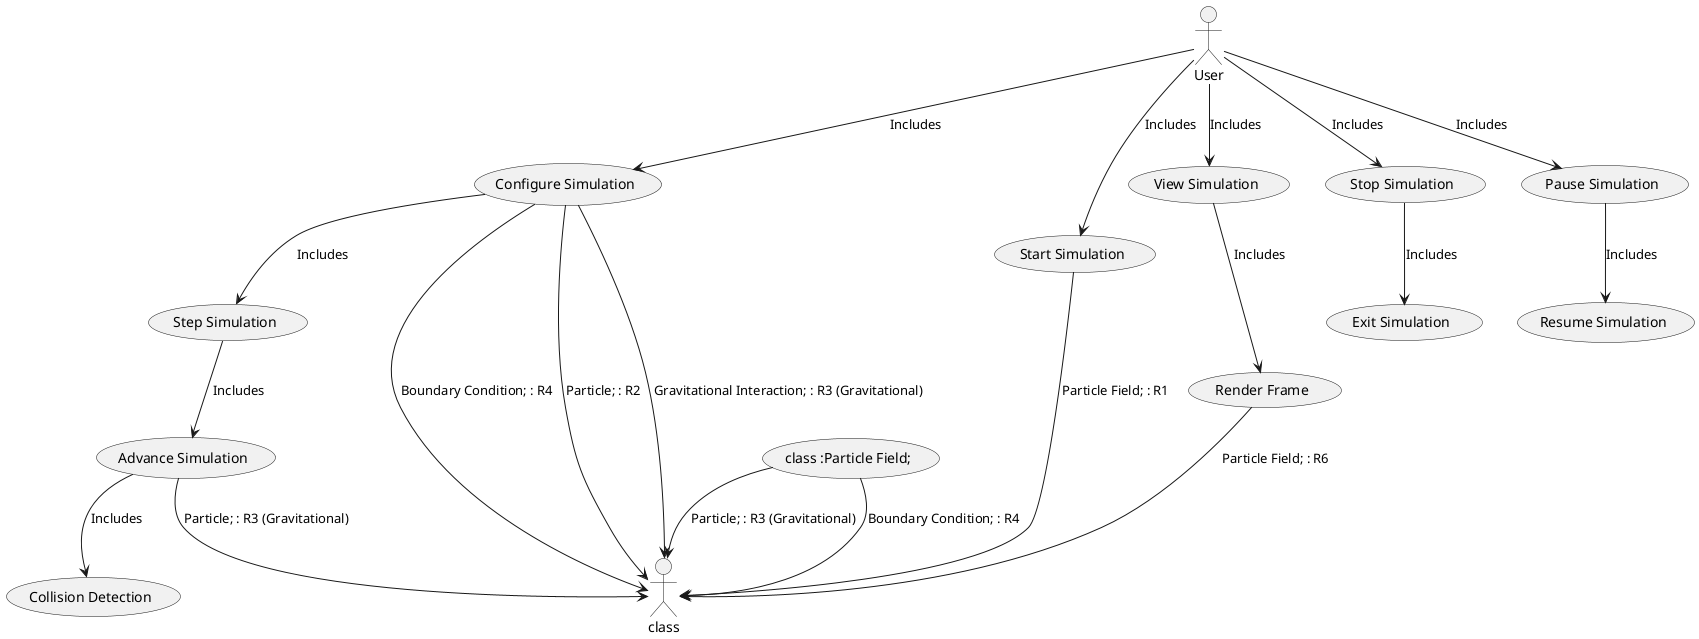 @startuml UserSimulation

!define PARTICLE_FIELD class :Particle Field;
!define PARTICLE class :Particle;
!define GRAVITY class :Gravitational Interaction;
!define BOUNDARY class :Boundary Condition;

:User: -down-> (Start Simulation) : Includes
:User: -down-> (Stop Simulation) : Includes
:User: -down-> (Pause Simulation) : Includes
:User: -down-> (Configure Simulation) : Includes
:User: -down-> (View Simulation) : Includes
(Start Simulation) -down-> PARTICLE_FIELD : R1
(Configure Simulation) -down-> PARTICLE : R2
(Configure Simulation) -down-> GRAVITY : R3 (Gravitational)
(Configure Simulation) -down-> BOUNDARY : R4
(Configure Simulation) -down-> (Step Simulation) : Includes
(Pause Simulation) -down-> (Resume Simulation) : Includes
(Step Simulation) -down-> (Advance Simulation) : Includes
(Advance Simulation) -down-> PARTICLE : R3 (Gravitational)
(Advance Simulation) -down-> (Collision Detection) : Includes
(Stop Simulation) -down-> (Exit Simulation) : Includes
(View Simulation) -down-> (Render Frame) : Includes
(Render Frame) -down-> PARTICLE_FIELD : R6
(PARTICLE_FIELD) -down-> PARTICLE : R3 (Gravitational)
(PARTICLE_FIELD) -down-> BOUNDARY : R4

@enduml
